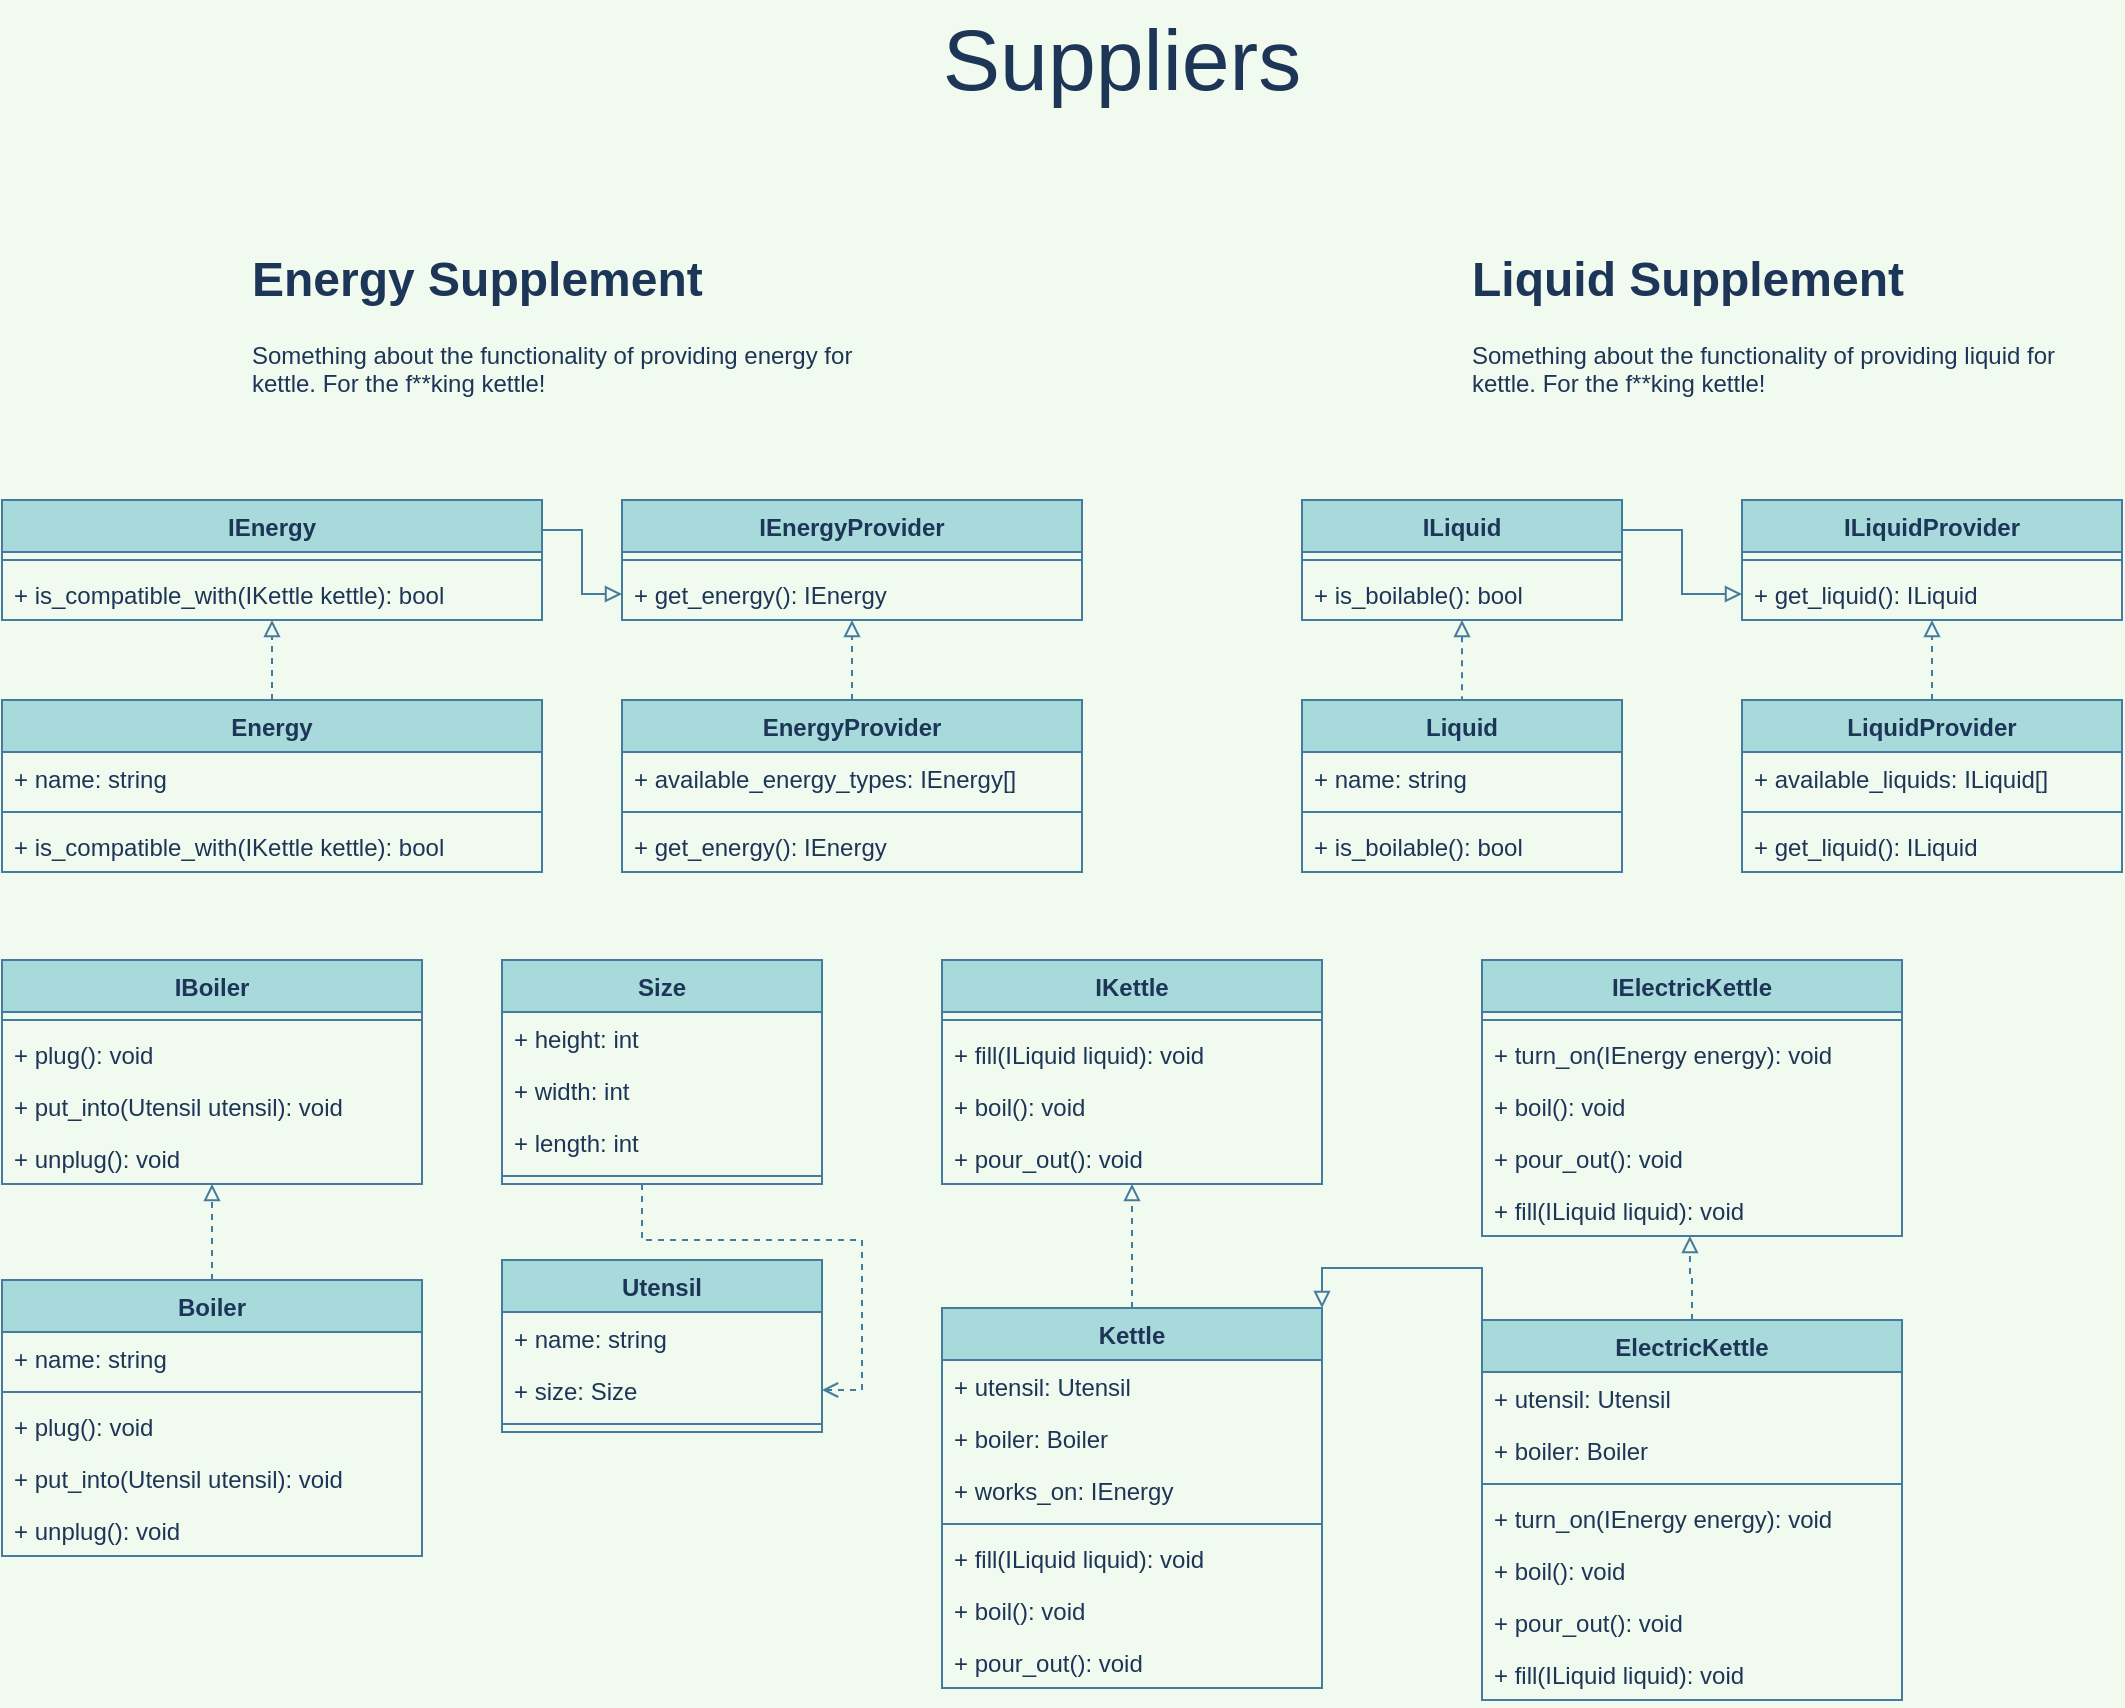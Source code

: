 <mxfile version="13.7.7" type="github">
  <diagram id="9NpFJGLWH6ZSChsD0-8V" name="Page-1">
    <mxGraphModel dx="2420" dy="880" grid="1" gridSize="10" guides="1" tooltips="1" connect="1" arrows="1" fold="1" page="1" pageScale="1" pageWidth="850" pageHeight="1100" background="#F1FAEE" math="0" shadow="0">
      <root>
        <mxCell id="0" />
        <mxCell id="1" parent="0" />
        <mxCell id="nO9a0tfCNYz1xlJ2xIru-47" value="" style="group;container=1;fontStyle=4;fontColor=#1D3557;" vertex="1" connectable="0" parent="1">
          <mxGeometry x="-780" y="650" width="400.0" height="344" as="geometry" />
        </mxCell>
        <mxCell id="nO9a0tfCNYz1xlJ2xIru-48" value="" style="group;fontColor=#1D3557;" vertex="1" connectable="0" parent="nO9a0tfCNYz1xlJ2xIru-47">
          <mxGeometry x="-30.0" width="430.0" height="298" as="geometry" />
        </mxCell>
        <mxCell id="nO9a0tfCNYz1xlJ2xIru-18" value="Size" style="swimlane;fontStyle=1;align=center;verticalAlign=top;childLayout=stackLayout;horizontal=1;startSize=26;horizontalStack=0;resizeParent=1;resizeParentMax=0;resizeLast=0;collapsible=1;marginBottom=0;fillColor=#A8DADC;strokeColor=#457B9D;fontColor=#1D3557;" vertex="1" parent="nO9a0tfCNYz1xlJ2xIru-48">
          <mxGeometry x="250" width="160" height="112" as="geometry" />
        </mxCell>
        <mxCell id="nO9a0tfCNYz1xlJ2xIru-22" value="+ height: int" style="text;strokeColor=none;fillColor=none;align=left;verticalAlign=top;spacingLeft=4;spacingRight=4;overflow=hidden;rotatable=0;points=[[0,0.5],[1,0.5]];portConstraint=eastwest;fontColor=#1D3557;" vertex="1" parent="nO9a0tfCNYz1xlJ2xIru-18">
          <mxGeometry y="26" width="160" height="26" as="geometry" />
        </mxCell>
        <mxCell id="nO9a0tfCNYz1xlJ2xIru-23" value="+ width: int" style="text;strokeColor=none;fillColor=none;align=left;verticalAlign=top;spacingLeft=4;spacingRight=4;overflow=hidden;rotatable=0;points=[[0,0.5],[1,0.5]];portConstraint=eastwest;fontColor=#1D3557;" vertex="1" parent="nO9a0tfCNYz1xlJ2xIru-18">
          <mxGeometry y="52" width="160" height="26" as="geometry" />
        </mxCell>
        <mxCell id="nO9a0tfCNYz1xlJ2xIru-19" value="+ length: int" style="text;strokeColor=none;fillColor=none;align=left;verticalAlign=top;spacingLeft=4;spacingRight=4;overflow=hidden;rotatable=0;points=[[0,0.5],[1,0.5]];portConstraint=eastwest;fontColor=#1D3557;" vertex="1" parent="nO9a0tfCNYz1xlJ2xIru-18">
          <mxGeometry y="78" width="160" height="26" as="geometry" />
        </mxCell>
        <mxCell id="nO9a0tfCNYz1xlJ2xIru-20" value="" style="line;strokeWidth=1;fillColor=none;align=left;verticalAlign=middle;spacingTop=-1;spacingLeft=3;spacingRight=3;rotatable=0;labelPosition=right;points=[];portConstraint=eastwest;labelBackgroundColor=#F1FAEE;strokeColor=#457B9D;fontColor=#1D3557;" vertex="1" parent="nO9a0tfCNYz1xlJ2xIru-18">
          <mxGeometry y="104" width="160" height="8" as="geometry" />
        </mxCell>
        <mxCell id="nO9a0tfCNYz1xlJ2xIru-14" value="Utensil" style="swimlane;fontStyle=1;align=center;verticalAlign=top;childLayout=stackLayout;horizontal=1;startSize=26;horizontalStack=0;resizeParent=1;resizeParentMax=0;resizeLast=0;collapsible=1;marginBottom=0;fillColor=#A8DADC;strokeColor=#457B9D;fontColor=#1D3557;" vertex="1" parent="nO9a0tfCNYz1xlJ2xIru-48">
          <mxGeometry x="250" y="150" width="160" height="86" as="geometry" />
        </mxCell>
        <mxCell id="nO9a0tfCNYz1xlJ2xIru-15" value="+ name: string" style="text;strokeColor=none;fillColor=none;align=left;verticalAlign=top;spacingLeft=4;spacingRight=4;overflow=hidden;rotatable=0;points=[[0,0.5],[1,0.5]];portConstraint=eastwest;fontColor=#1D3557;" vertex="1" parent="nO9a0tfCNYz1xlJ2xIru-14">
          <mxGeometry y="26" width="160" height="26" as="geometry" />
        </mxCell>
        <mxCell id="nO9a0tfCNYz1xlJ2xIru-26" value="+ size: Size" style="text;strokeColor=none;fillColor=none;align=left;verticalAlign=top;spacingLeft=4;spacingRight=4;overflow=hidden;rotatable=0;points=[[0,0.5],[1,0.5]];portConstraint=eastwest;fontColor=#1D3557;" vertex="1" parent="nO9a0tfCNYz1xlJ2xIru-14">
          <mxGeometry y="52" width="160" height="26" as="geometry" />
        </mxCell>
        <mxCell id="nO9a0tfCNYz1xlJ2xIru-16" value="" style="line;strokeWidth=1;fillColor=none;align=left;verticalAlign=middle;spacingTop=-1;spacingLeft=3;spacingRight=3;rotatable=0;labelPosition=right;points=[];portConstraint=eastwest;labelBackgroundColor=#F1FAEE;strokeColor=#457B9D;fontColor=#1D3557;" vertex="1" parent="nO9a0tfCNYz1xlJ2xIru-14">
          <mxGeometry y="78" width="160" height="8" as="geometry" />
        </mxCell>
        <mxCell id="nO9a0tfCNYz1xlJ2xIru-1" value="IBoiler" style="swimlane;fontStyle=1;align=center;verticalAlign=top;childLayout=stackLayout;horizontal=1;startSize=26;horizontalStack=0;resizeParent=1;resizeParentMax=0;resizeLast=0;collapsible=1;marginBottom=0;fillColor=#A8DADC;strokeColor=#457B9D;fontColor=#1D3557;" vertex="1" parent="nO9a0tfCNYz1xlJ2xIru-48">
          <mxGeometry width="210.0" height="112" as="geometry" />
        </mxCell>
        <mxCell id="nO9a0tfCNYz1xlJ2xIru-3" value="" style="line;strokeWidth=1;fillColor=none;align=left;verticalAlign=middle;spacingTop=-1;spacingLeft=3;spacingRight=3;rotatable=0;labelPosition=right;points=[];portConstraint=eastwest;labelBackgroundColor=#F1FAEE;strokeColor=#457B9D;fontColor=#1D3557;" vertex="1" parent="nO9a0tfCNYz1xlJ2xIru-1">
          <mxGeometry y="26" width="210.0" height="8" as="geometry" />
        </mxCell>
        <mxCell id="nO9a0tfCNYz1xlJ2xIru-44" value="+ plug(): void" style="text;strokeColor=none;fillColor=none;align=left;verticalAlign=top;spacingLeft=4;spacingRight=4;overflow=hidden;rotatable=0;points=[[0,0.5],[1,0.5]];portConstraint=eastwest;fontColor=#1D3557;" vertex="1" parent="nO9a0tfCNYz1xlJ2xIru-1">
          <mxGeometry y="34" width="210.0" height="26" as="geometry" />
        </mxCell>
        <mxCell id="nO9a0tfCNYz1xlJ2xIru-27" value="+ put_into(Utensil utensil): void" style="text;strokeColor=none;fillColor=none;align=left;verticalAlign=top;spacingLeft=4;spacingRight=4;overflow=hidden;rotatable=0;points=[[0,0.5],[1,0.5]];portConstraint=eastwest;fontColor=#1D3557;" vertex="1" parent="nO9a0tfCNYz1xlJ2xIru-1">
          <mxGeometry y="60" width="210.0" height="26" as="geometry" />
        </mxCell>
        <mxCell id="nO9a0tfCNYz1xlJ2xIru-4" value="+ unplug(): void" style="text;strokeColor=none;fillColor=none;align=left;verticalAlign=top;spacingLeft=4;spacingRight=4;overflow=hidden;rotatable=0;points=[[0,0.5],[1,0.5]];portConstraint=eastwest;fontColor=#1D3557;" vertex="1" parent="nO9a0tfCNYz1xlJ2xIru-1">
          <mxGeometry y="86" width="210.0" height="26" as="geometry" />
        </mxCell>
        <mxCell id="nO9a0tfCNYz1xlJ2xIru-6" value="Boiler" style="swimlane;fontStyle=1;align=center;verticalAlign=top;childLayout=stackLayout;horizontal=1;startSize=26;horizontalStack=0;resizeParent=1;resizeParentMax=0;resizeLast=0;collapsible=1;marginBottom=0;fillColor=#A8DADC;strokeColor=#457B9D;fontColor=#1D3557;" vertex="1" parent="nO9a0tfCNYz1xlJ2xIru-48">
          <mxGeometry y="160" width="210.0" height="138" as="geometry" />
        </mxCell>
        <mxCell id="nO9a0tfCNYz1xlJ2xIru-11" value="+ name: string" style="text;strokeColor=none;fillColor=none;align=left;verticalAlign=top;spacingLeft=4;spacingRight=4;overflow=hidden;rotatable=0;points=[[0,0.5],[1,0.5]];portConstraint=eastwest;fontColor=#1D3557;" vertex="1" parent="nO9a0tfCNYz1xlJ2xIru-6">
          <mxGeometry y="26" width="210.0" height="26" as="geometry" />
        </mxCell>
        <mxCell id="nO9a0tfCNYz1xlJ2xIru-8" value="" style="line;strokeWidth=1;fillColor=none;align=left;verticalAlign=middle;spacingTop=-1;spacingLeft=3;spacingRight=3;rotatable=0;labelPosition=right;points=[];portConstraint=eastwest;labelBackgroundColor=#F1FAEE;strokeColor=#457B9D;fontColor=#1D3557;" vertex="1" parent="nO9a0tfCNYz1xlJ2xIru-6">
          <mxGeometry y="52" width="210.0" height="8" as="geometry" />
        </mxCell>
        <mxCell id="nO9a0tfCNYz1xlJ2xIru-31" value="+ plug(): void" style="text;strokeColor=none;fillColor=none;align=left;verticalAlign=top;spacingLeft=4;spacingRight=4;overflow=hidden;rotatable=0;points=[[0,0.5],[1,0.5]];portConstraint=eastwest;fontColor=#1D3557;" vertex="1" parent="nO9a0tfCNYz1xlJ2xIru-6">
          <mxGeometry y="60" width="210.0" height="26" as="geometry" />
        </mxCell>
        <mxCell id="nO9a0tfCNYz1xlJ2xIru-45" value="+ put_into(Utensil utensil): void" style="text;strokeColor=none;fillColor=none;align=left;verticalAlign=top;spacingLeft=4;spacingRight=4;overflow=hidden;rotatable=0;points=[[0,0.5],[1,0.5]];portConstraint=eastwest;fontColor=#1D3557;" vertex="1" parent="nO9a0tfCNYz1xlJ2xIru-6">
          <mxGeometry y="86" width="210.0" height="26" as="geometry" />
        </mxCell>
        <mxCell id="nO9a0tfCNYz1xlJ2xIru-30" value="+ unplug(): void" style="text;strokeColor=none;fillColor=none;align=left;verticalAlign=top;spacingLeft=4;spacingRight=4;overflow=hidden;rotatable=0;points=[[0,0.5],[1,0.5]];portConstraint=eastwest;fontColor=#1D3557;" vertex="1" parent="nO9a0tfCNYz1xlJ2xIru-6">
          <mxGeometry y="112" width="210.0" height="26" as="geometry" />
        </mxCell>
        <mxCell id="nO9a0tfCNYz1xlJ2xIru-10" style="edgeStyle=orthogonalEdgeStyle;rounded=0;orthogonalLoop=1;jettySize=auto;html=1;entryX=0.5;entryY=1;entryDx=0;entryDy=0;entryPerimeter=0;dashed=1;endArrow=block;endFill=0;labelBackgroundColor=#F1FAEE;strokeColor=#457B9D;fontColor=#1D3557;" edge="1" parent="nO9a0tfCNYz1xlJ2xIru-48" source="nO9a0tfCNYz1xlJ2xIru-6" target="nO9a0tfCNYz1xlJ2xIru-4">
          <mxGeometry relative="1" as="geometry" />
        </mxCell>
        <mxCell id="nO9a0tfCNYz1xlJ2xIru-25" style="edgeStyle=orthogonalEdgeStyle;rounded=0;orthogonalLoop=1;jettySize=auto;html=1;entryX=1;entryY=0.5;entryDx=0;entryDy=0;dashed=1;endArrow=open;endFill=0;labelBackgroundColor=#F1FAEE;strokeColor=#457B9D;fontColor=#1D3557;" edge="1" parent="nO9a0tfCNYz1xlJ2xIru-48" source="nO9a0tfCNYz1xlJ2xIru-18" target="nO9a0tfCNYz1xlJ2xIru-26">
          <mxGeometry relative="1" as="geometry">
            <Array as="points">
              <mxPoint x="320.0" y="140" />
              <mxPoint x="430.0" y="140" />
              <mxPoint x="430.0" y="215" />
            </Array>
          </mxGeometry>
        </mxCell>
        <mxCell id="nO9a0tfCNYz1xlJ2xIru-74" value="" style="group;fontColor=#1D3557;" vertex="1" connectable="0" parent="1">
          <mxGeometry x="-340" y="650" width="480" height="370" as="geometry" />
        </mxCell>
        <mxCell id="nO9a0tfCNYz1xlJ2xIru-33" value="IKettle" style="swimlane;fontStyle=1;align=center;verticalAlign=top;childLayout=stackLayout;horizontal=1;startSize=26;horizontalStack=0;resizeParent=1;resizeParentMax=0;resizeLast=0;collapsible=1;marginBottom=0;fillColor=#A8DADC;strokeColor=#457B9D;fontColor=#1D3557;" vertex="1" parent="nO9a0tfCNYz1xlJ2xIru-74">
          <mxGeometry width="190" height="112" as="geometry" />
        </mxCell>
        <mxCell id="nO9a0tfCNYz1xlJ2xIru-35" value="" style="line;strokeWidth=1;fillColor=none;align=left;verticalAlign=middle;spacingTop=-1;spacingLeft=3;spacingRight=3;rotatable=0;labelPosition=right;points=[];portConstraint=eastwest;labelBackgroundColor=#F1FAEE;strokeColor=#457B9D;fontColor=#1D3557;" vertex="1" parent="nO9a0tfCNYz1xlJ2xIru-33">
          <mxGeometry y="26" width="190" height="8" as="geometry" />
        </mxCell>
        <mxCell id="nO9a0tfCNYz1xlJ2xIru-37" value="+ fill(ILiquid liquid): void" style="text;strokeColor=none;fillColor=none;align=left;verticalAlign=top;spacingLeft=4;spacingRight=4;overflow=hidden;rotatable=0;points=[[0,0.5],[1,0.5]];portConstraint=eastwest;fontColor=#1D3557;" vertex="1" parent="nO9a0tfCNYz1xlJ2xIru-33">
          <mxGeometry y="34" width="190" height="26" as="geometry" />
        </mxCell>
        <mxCell id="nO9a0tfCNYz1xlJ2xIru-36" value="+ boil(): void" style="text;strokeColor=none;fillColor=none;align=left;verticalAlign=top;spacingLeft=4;spacingRight=4;overflow=hidden;rotatable=0;points=[[0,0.5],[1,0.5]];portConstraint=eastwest;fontColor=#1D3557;" vertex="1" parent="nO9a0tfCNYz1xlJ2xIru-33">
          <mxGeometry y="60" width="190" height="26" as="geometry" />
        </mxCell>
        <mxCell id="nO9a0tfCNYz1xlJ2xIru-59" value="+ pour_out(): void" style="text;strokeColor=none;fillColor=none;align=left;verticalAlign=top;spacingLeft=4;spacingRight=4;overflow=hidden;rotatable=0;points=[[0,0.5],[1,0.5]];portConstraint=eastwest;fontColor=#1D3557;" vertex="1" parent="nO9a0tfCNYz1xlJ2xIru-33">
          <mxGeometry y="86" width="190" height="26" as="geometry" />
        </mxCell>
        <mxCell id="nO9a0tfCNYz1xlJ2xIru-38" value="IElectricKettle" style="swimlane;fontStyle=1;align=center;verticalAlign=top;childLayout=stackLayout;horizontal=1;startSize=26;horizontalStack=0;resizeParent=1;resizeParentMax=0;resizeLast=0;collapsible=1;marginBottom=0;fillColor=#A8DADC;strokeColor=#457B9D;fontColor=#1D3557;" vertex="1" parent="nO9a0tfCNYz1xlJ2xIru-74">
          <mxGeometry x="270" width="210" height="138" as="geometry" />
        </mxCell>
        <mxCell id="nO9a0tfCNYz1xlJ2xIru-39" value="" style="line;strokeWidth=1;fillColor=none;align=left;verticalAlign=middle;spacingTop=-1;spacingLeft=3;spacingRight=3;rotatable=0;labelPosition=right;points=[];portConstraint=eastwest;labelBackgroundColor=#F1FAEE;strokeColor=#457B9D;fontColor=#1D3557;" vertex="1" parent="nO9a0tfCNYz1xlJ2xIru-38">
          <mxGeometry y="26" width="210" height="8" as="geometry" />
        </mxCell>
        <mxCell id="nO9a0tfCNYz1xlJ2xIru-40" value="+ turn_on(IEnergy energy): void" style="text;strokeColor=none;fillColor=none;align=left;verticalAlign=top;spacingLeft=4;spacingRight=4;overflow=hidden;rotatable=0;points=[[0,0.5],[1,0.5]];portConstraint=eastwest;fontColor=#1D3557;" vertex="1" parent="nO9a0tfCNYz1xlJ2xIru-38">
          <mxGeometry y="34" width="210" height="26" as="geometry" />
        </mxCell>
        <mxCell id="nO9a0tfCNYz1xlJ2xIru-41" value="+ boil(): void" style="text;strokeColor=none;fillColor=none;align=left;verticalAlign=top;spacingLeft=4;spacingRight=4;overflow=hidden;rotatable=0;points=[[0,0.5],[1,0.5]];portConstraint=eastwest;fontColor=#1D3557;" vertex="1" parent="nO9a0tfCNYz1xlJ2xIru-38">
          <mxGeometry y="60" width="210" height="26" as="geometry" />
        </mxCell>
        <mxCell id="nO9a0tfCNYz1xlJ2xIru-42" value="+ pour_out(): void" style="text;strokeColor=none;fillColor=none;align=left;verticalAlign=top;spacingLeft=4;spacingRight=4;overflow=hidden;rotatable=0;points=[[0,0.5],[1,0.5]];portConstraint=eastwest;fontColor=#1D3557;" vertex="1" parent="nO9a0tfCNYz1xlJ2xIru-38">
          <mxGeometry y="86" width="210" height="26" as="geometry" />
        </mxCell>
        <mxCell id="nO9a0tfCNYz1xlJ2xIru-43" value="+ fill(ILiquid liquid): void" style="text;strokeColor=none;fillColor=none;align=left;verticalAlign=top;spacingLeft=4;spacingRight=4;overflow=hidden;rotatable=0;points=[[0,0.5],[1,0.5]];portConstraint=eastwest;fontColor=#1D3557;" vertex="1" parent="nO9a0tfCNYz1xlJ2xIru-38">
          <mxGeometry y="112" width="210" height="26" as="geometry" />
        </mxCell>
        <mxCell id="nO9a0tfCNYz1xlJ2xIru-50" value="Kettle" style="swimlane;fontStyle=1;align=center;verticalAlign=top;childLayout=stackLayout;horizontal=1;startSize=26;horizontalStack=0;resizeParent=1;resizeParentMax=0;resizeLast=0;collapsible=1;marginBottom=0;fillColor=#A8DADC;strokeColor=#457B9D;fontColor=#1D3557;" vertex="1" parent="nO9a0tfCNYz1xlJ2xIru-74">
          <mxGeometry y="174" width="190" height="190" as="geometry" />
        </mxCell>
        <mxCell id="nO9a0tfCNYz1xlJ2xIru-62" value="+ utensil: Utensil" style="text;strokeColor=none;fillColor=none;align=left;verticalAlign=top;spacingLeft=4;spacingRight=4;overflow=hidden;rotatable=0;points=[[0,0.5],[1,0.5]];portConstraint=eastwest;fontColor=#1D3557;" vertex="1" parent="nO9a0tfCNYz1xlJ2xIru-50">
          <mxGeometry y="26" width="190" height="26" as="geometry" />
        </mxCell>
        <mxCell id="nO9a0tfCNYz1xlJ2xIru-61" value="+ boiler: Boiler" style="text;strokeColor=none;fillColor=none;align=left;verticalAlign=top;spacingLeft=4;spacingRight=4;overflow=hidden;rotatable=0;points=[[0,0.5],[1,0.5]];portConstraint=eastwest;fontColor=#1D3557;" vertex="1" parent="nO9a0tfCNYz1xlJ2xIru-50">
          <mxGeometry y="52" width="190" height="26" as="geometry" />
        </mxCell>
        <mxCell id="nO9a0tfCNYz1xlJ2xIru-51" value="+ works_on: IEnergy" style="text;strokeColor=none;fillColor=none;align=left;verticalAlign=top;spacingLeft=4;spacingRight=4;overflow=hidden;rotatable=0;points=[[0,0.5],[1,0.5]];portConstraint=eastwest;fontColor=#1D3557;" vertex="1" parent="nO9a0tfCNYz1xlJ2xIru-50">
          <mxGeometry y="78" width="190" height="26" as="geometry" />
        </mxCell>
        <mxCell id="nO9a0tfCNYz1xlJ2xIru-52" value="" style="line;strokeWidth=1;fillColor=none;align=left;verticalAlign=middle;spacingTop=-1;spacingLeft=3;spacingRight=3;rotatable=0;labelPosition=right;points=[];portConstraint=eastwest;labelBackgroundColor=#F1FAEE;strokeColor=#457B9D;fontColor=#1D3557;" vertex="1" parent="nO9a0tfCNYz1xlJ2xIru-50">
          <mxGeometry y="104" width="190" height="8" as="geometry" />
        </mxCell>
        <mxCell id="nO9a0tfCNYz1xlJ2xIru-54" value="+ fill(ILiquid liquid): void" style="text;strokeColor=none;fillColor=none;align=left;verticalAlign=top;spacingLeft=4;spacingRight=4;overflow=hidden;rotatable=0;points=[[0,0.5],[1,0.5]];portConstraint=eastwest;fontColor=#1D3557;" vertex="1" parent="nO9a0tfCNYz1xlJ2xIru-50">
          <mxGeometry y="112" width="190" height="26" as="geometry" />
        </mxCell>
        <mxCell id="nO9a0tfCNYz1xlJ2xIru-60" value="+ boil(): void" style="text;strokeColor=none;fillColor=none;align=left;verticalAlign=top;spacingLeft=4;spacingRight=4;overflow=hidden;rotatable=0;points=[[0,0.5],[1,0.5]];portConstraint=eastwest;fontColor=#1D3557;" vertex="1" parent="nO9a0tfCNYz1xlJ2xIru-50">
          <mxGeometry y="138" width="190" height="26" as="geometry" />
        </mxCell>
        <mxCell id="nO9a0tfCNYz1xlJ2xIru-55" value="+ pour_out(): void" style="text;strokeColor=none;fillColor=none;align=left;verticalAlign=top;spacingLeft=4;spacingRight=4;overflow=hidden;rotatable=0;points=[[0,0.5],[1,0.5]];portConstraint=eastwest;fontColor=#1D3557;" vertex="1" parent="nO9a0tfCNYz1xlJ2xIru-50">
          <mxGeometry y="164" width="190" height="26" as="geometry" />
        </mxCell>
        <mxCell id="nO9a0tfCNYz1xlJ2xIru-58" style="edgeStyle=orthogonalEdgeStyle;rounded=0;orthogonalLoop=1;jettySize=auto;html=1;entryX=0.5;entryY=1;entryDx=0;entryDy=0;endArrow=block;endFill=0;dashed=1;labelBackgroundColor=#F1FAEE;strokeColor=#457B9D;fontColor=#1D3557;" edge="1" parent="nO9a0tfCNYz1xlJ2xIru-74" source="nO9a0tfCNYz1xlJ2xIru-50" target="nO9a0tfCNYz1xlJ2xIru-33">
          <mxGeometry relative="1" as="geometry" />
        </mxCell>
        <mxCell id="nO9a0tfCNYz1xlJ2xIru-72" style="edgeStyle=orthogonalEdgeStyle;rounded=0;orthogonalLoop=1;jettySize=auto;html=1;exitX=0.5;exitY=0;exitDx=0;exitDy=0;entryX=0.495;entryY=1;entryDx=0;entryDy=0;entryPerimeter=0;dashed=1;endArrow=block;endFill=0;labelBackgroundColor=#F1FAEE;strokeColor=#457B9D;fontColor=#1D3557;" edge="1" parent="nO9a0tfCNYz1xlJ2xIru-74" source="nO9a0tfCNYz1xlJ2xIru-63" target="nO9a0tfCNYz1xlJ2xIru-43">
          <mxGeometry relative="1" as="geometry" />
        </mxCell>
        <mxCell id="nO9a0tfCNYz1xlJ2xIru-73" style="edgeStyle=orthogonalEdgeStyle;rounded=0;orthogonalLoop=1;jettySize=auto;html=1;exitX=0;exitY=0;exitDx=0;exitDy=0;entryX=1;entryY=0;entryDx=0;entryDy=0;endArrow=block;endFill=0;labelBackgroundColor=#F1FAEE;strokeColor=#457B9D;fontColor=#1D3557;" edge="1" parent="nO9a0tfCNYz1xlJ2xIru-74" source="nO9a0tfCNYz1xlJ2xIru-63" target="nO9a0tfCNYz1xlJ2xIru-50">
          <mxGeometry relative="1" as="geometry" />
        </mxCell>
        <mxCell id="nO9a0tfCNYz1xlJ2xIru-63" value="ElectricKettle" style="swimlane;fontStyle=1;align=center;verticalAlign=top;childLayout=stackLayout;horizontal=1;startSize=26;horizontalStack=0;resizeParent=1;resizeParentMax=0;resizeLast=0;collapsible=1;marginBottom=0;fillColor=#A8DADC;strokeColor=#457B9D;fontColor=#1D3557;" vertex="1" parent="nO9a0tfCNYz1xlJ2xIru-74">
          <mxGeometry x="270" y="180" width="210" height="190" as="geometry" />
        </mxCell>
        <mxCell id="nO9a0tfCNYz1xlJ2xIru-69" value="+ utensil: Utensil" style="text;strokeColor=none;fillColor=none;align=left;verticalAlign=top;spacingLeft=4;spacingRight=4;overflow=hidden;rotatable=0;points=[[0,0.5],[1,0.5]];portConstraint=eastwest;fontColor=#1D3557;" vertex="1" parent="nO9a0tfCNYz1xlJ2xIru-63">
          <mxGeometry y="26" width="210" height="26" as="geometry" />
        </mxCell>
        <mxCell id="nO9a0tfCNYz1xlJ2xIru-70" value="+ boiler: Boiler" style="text;strokeColor=none;fillColor=none;align=left;verticalAlign=top;spacingLeft=4;spacingRight=4;overflow=hidden;rotatable=0;points=[[0,0.5],[1,0.5]];portConstraint=eastwest;fontColor=#1D3557;" vertex="1" parent="nO9a0tfCNYz1xlJ2xIru-63">
          <mxGeometry y="52" width="210" height="26" as="geometry" />
        </mxCell>
        <mxCell id="nO9a0tfCNYz1xlJ2xIru-64" value="" style="line;strokeWidth=1;fillColor=none;align=left;verticalAlign=middle;spacingTop=-1;spacingLeft=3;spacingRight=3;rotatable=0;labelPosition=right;points=[];portConstraint=eastwest;labelBackgroundColor=#F1FAEE;strokeColor=#457B9D;fontColor=#1D3557;" vertex="1" parent="nO9a0tfCNYz1xlJ2xIru-63">
          <mxGeometry y="78" width="210" height="8" as="geometry" />
        </mxCell>
        <mxCell id="nO9a0tfCNYz1xlJ2xIru-65" value="+ turn_on(IEnergy energy): void" style="text;strokeColor=none;fillColor=none;align=left;verticalAlign=top;spacingLeft=4;spacingRight=4;overflow=hidden;rotatable=0;points=[[0,0.5],[1,0.5]];portConstraint=eastwest;fontColor=#1D3557;" vertex="1" parent="nO9a0tfCNYz1xlJ2xIru-63">
          <mxGeometry y="86" width="210" height="26" as="geometry" />
        </mxCell>
        <mxCell id="nO9a0tfCNYz1xlJ2xIru-66" value="+ boil(): void" style="text;strokeColor=none;fillColor=none;align=left;verticalAlign=top;spacingLeft=4;spacingRight=4;overflow=hidden;rotatable=0;points=[[0,0.5],[1,0.5]];portConstraint=eastwest;fontColor=#1D3557;" vertex="1" parent="nO9a0tfCNYz1xlJ2xIru-63">
          <mxGeometry y="112" width="210" height="26" as="geometry" />
        </mxCell>
        <mxCell id="nO9a0tfCNYz1xlJ2xIru-67" value="+ pour_out(): void" style="text;strokeColor=none;fillColor=none;align=left;verticalAlign=top;spacingLeft=4;spacingRight=4;overflow=hidden;rotatable=0;points=[[0,0.5],[1,0.5]];portConstraint=eastwest;fontColor=#1D3557;" vertex="1" parent="nO9a0tfCNYz1xlJ2xIru-63">
          <mxGeometry y="138" width="210" height="26" as="geometry" />
        </mxCell>
        <mxCell id="nO9a0tfCNYz1xlJ2xIru-68" value="+ fill(ILiquid liquid): void" style="text;strokeColor=none;fillColor=none;align=left;verticalAlign=top;spacingLeft=4;spacingRight=4;overflow=hidden;rotatable=0;points=[[0,0.5],[1,0.5]];portConstraint=eastwest;fontColor=#1D3557;" vertex="1" parent="nO9a0tfCNYz1xlJ2xIru-63">
          <mxGeometry y="164" width="210" height="26" as="geometry" />
        </mxCell>
        <mxCell id="nO9a0tfCNYz1xlJ2xIru-75" value="" style="group;fontColor=#1D3557;" vertex="1" connectable="0" parent="1">
          <mxGeometry x="-810" y="170" width="1060" height="436" as="geometry" />
        </mxCell>
        <mxCell id="hHnyY89mBTedC-fLoXgH-89" value="" style="group;fontColor=#1D3557;" parent="nO9a0tfCNYz1xlJ2xIru-75" vertex="1" connectable="0">
          <mxGeometry y="120" width="540" height="316" as="geometry" />
        </mxCell>
        <mxCell id="hHnyY89mBTedC-fLoXgH-87" value="&lt;h1&gt;Energy Supplement&lt;br&gt;&lt;/h1&gt;&lt;p&gt;Something about the functionality of providing energy for kettle. For the f**king kettle!&lt;br&gt;&lt;/p&gt;" style="text;html=1;strokeColor=none;fillColor=none;spacing=5;spacingTop=-20;whiteSpace=wrap;overflow=hidden;rounded=0;fontColor=#1D3557;" parent="hHnyY89mBTedC-fLoXgH-89" vertex="1">
          <mxGeometry x="120" width="310" height="90" as="geometry" />
        </mxCell>
        <mxCell id="hHnyY89mBTedC-fLoXgH-109" style="edgeStyle=orthogonalEdgeStyle;rounded=0;orthogonalLoop=1;jettySize=auto;html=1;dashed=1;startArrow=none;startFill=0;endArrow=block;endFill=0;labelBackgroundColor=#F1FAEE;strokeColor=#457B9D;fontColor=#1D3557;" parent="hHnyY89mBTedC-fLoXgH-89" source="hHnyY89mBTedC-fLoXgH-77" target="hHnyY89mBTedC-fLoXgH-69" edge="1">
          <mxGeometry relative="1" as="geometry" />
        </mxCell>
        <mxCell id="hHnyY89mBTedC-fLoXgH-69" value="IEnergy" style="swimlane;fontStyle=1;align=center;verticalAlign=top;childLayout=stackLayout;horizontal=1;startSize=26;horizontalStack=0;resizeParent=1;resizeParentMax=0;resizeLast=0;collapsible=1;marginBottom=0;fillColor=#A8DADC;strokeColor=#457B9D;fontColor=#1D3557;" parent="hHnyY89mBTedC-fLoXgH-89" vertex="1">
          <mxGeometry y="130" width="270" height="60" as="geometry" />
        </mxCell>
        <mxCell id="hHnyY89mBTedC-fLoXgH-70" value="" style="line;strokeWidth=1;fillColor=none;align=left;verticalAlign=middle;spacingTop=-1;spacingLeft=3;spacingRight=3;rotatable=0;labelPosition=right;points=[];portConstraint=eastwest;labelBackgroundColor=#F1FAEE;strokeColor=#457B9D;fontColor=#1D3557;" parent="hHnyY89mBTedC-fLoXgH-69" vertex="1">
          <mxGeometry y="26" width="270" height="8" as="geometry" />
        </mxCell>
        <mxCell id="hHnyY89mBTedC-fLoXgH-71" value="+ is_compatible_with(IKettle kettle): bool" style="text;strokeColor=none;fillColor=none;align=left;verticalAlign=top;spacingLeft=4;spacingRight=4;overflow=hidden;rotatable=0;points=[[0,0.5],[1,0.5]];portConstraint=eastwest;fontColor=#1D3557;" parent="hHnyY89mBTedC-fLoXgH-69" vertex="1">
          <mxGeometry y="34" width="270" height="26" as="geometry" />
        </mxCell>
        <mxCell id="hHnyY89mBTedC-fLoXgH-108" style="edgeStyle=orthogonalEdgeStyle;rounded=0;orthogonalLoop=1;jettySize=auto;html=1;dashed=1;startArrow=none;startFill=0;endArrow=block;endFill=0;labelBackgroundColor=#F1FAEE;strokeColor=#457B9D;fontColor=#1D3557;" parent="hHnyY89mBTedC-fLoXgH-89" source="hHnyY89mBTedC-fLoXgH-82" target="hHnyY89mBTedC-fLoXgH-73" edge="1">
          <mxGeometry relative="1" as="geometry" />
        </mxCell>
        <mxCell id="hHnyY89mBTedC-fLoXgH-73" value="IEnergyProvider" style="swimlane;fontStyle=1;align=center;verticalAlign=top;childLayout=stackLayout;horizontal=1;startSize=26;horizontalStack=0;resizeParent=1;resizeParentMax=0;resizeLast=0;collapsible=1;marginBottom=0;fillColor=#A8DADC;strokeColor=#457B9D;fontColor=#1D3557;" parent="hHnyY89mBTedC-fLoXgH-89" vertex="1">
          <mxGeometry x="310" y="130" width="230" height="60" as="geometry" />
        </mxCell>
        <mxCell id="hHnyY89mBTedC-fLoXgH-74" value="" style="line;strokeWidth=1;fillColor=none;align=left;verticalAlign=middle;spacingTop=-1;spacingLeft=3;spacingRight=3;rotatable=0;labelPosition=right;points=[];portConstraint=eastwest;labelBackgroundColor=#F1FAEE;strokeColor=#457B9D;fontColor=#1D3557;" parent="hHnyY89mBTedC-fLoXgH-73" vertex="1">
          <mxGeometry y="26" width="230" height="8" as="geometry" />
        </mxCell>
        <mxCell id="hHnyY89mBTedC-fLoXgH-75" value="+ get_energy(): IEnergy" style="text;strokeColor=none;fillColor=none;align=left;verticalAlign=top;spacingLeft=4;spacingRight=4;overflow=hidden;rotatable=0;points=[[0,0.5],[1,0.5]];portConstraint=eastwest;fontColor=#1D3557;" parent="hHnyY89mBTedC-fLoXgH-73" vertex="1">
          <mxGeometry y="34" width="230" height="26" as="geometry" />
        </mxCell>
        <mxCell id="hHnyY89mBTedC-fLoXgH-72" style="edgeStyle=orthogonalEdgeStyle;rounded=0;orthogonalLoop=1;jettySize=auto;html=1;entryX=1;entryY=0.25;entryDx=0;entryDy=0;startArrow=block;startFill=0;endArrow=none;endFill=0;labelBackgroundColor=#F1FAEE;strokeColor=#457B9D;fontColor=#1D3557;" parent="hHnyY89mBTedC-fLoXgH-89" source="hHnyY89mBTedC-fLoXgH-75" target="hHnyY89mBTedC-fLoXgH-69" edge="1">
          <mxGeometry relative="1" as="geometry" />
        </mxCell>
        <mxCell id="hHnyY89mBTedC-fLoXgH-77" value="Energy" style="swimlane;fontStyle=1;align=center;verticalAlign=top;childLayout=stackLayout;horizontal=1;startSize=26;horizontalStack=0;resizeParent=1;resizeParentMax=0;resizeLast=0;collapsible=1;marginBottom=0;fillColor=#A8DADC;strokeColor=#457B9D;fontColor=#1D3557;" parent="hHnyY89mBTedC-fLoXgH-89" vertex="1">
          <mxGeometry y="230" width="270" height="86" as="geometry" />
        </mxCell>
        <mxCell id="hHnyY89mBTedC-fLoXgH-78" value="+ name: string" style="text;strokeColor=none;fillColor=none;align=left;verticalAlign=top;spacingLeft=4;spacingRight=4;overflow=hidden;rotatable=0;points=[[0,0.5],[1,0.5]];portConstraint=eastwest;fontColor=#1D3557;" parent="hHnyY89mBTedC-fLoXgH-77" vertex="1">
          <mxGeometry y="26" width="270" height="26" as="geometry" />
        </mxCell>
        <mxCell id="hHnyY89mBTedC-fLoXgH-79" value="" style="line;strokeWidth=1;fillColor=none;align=left;verticalAlign=middle;spacingTop=-1;spacingLeft=3;spacingRight=3;rotatable=0;labelPosition=right;points=[];portConstraint=eastwest;labelBackgroundColor=#F1FAEE;strokeColor=#457B9D;fontColor=#1D3557;" parent="hHnyY89mBTedC-fLoXgH-77" vertex="1">
          <mxGeometry y="52" width="270" height="8" as="geometry" />
        </mxCell>
        <mxCell id="hHnyY89mBTedC-fLoXgH-88" value="+ is_compatible_with(IKettle kettle): bool" style="text;strokeColor=none;fillColor=none;align=left;verticalAlign=top;spacingLeft=4;spacingRight=4;overflow=hidden;rotatable=0;points=[[0,0.5],[1,0.5]];portConstraint=eastwest;fontColor=#1D3557;" parent="hHnyY89mBTedC-fLoXgH-77" vertex="1">
          <mxGeometry y="60" width="270" height="26" as="geometry" />
        </mxCell>
        <mxCell id="hHnyY89mBTedC-fLoXgH-82" value="EnergyProvider" style="swimlane;fontStyle=1;align=center;verticalAlign=top;childLayout=stackLayout;horizontal=1;startSize=26;horizontalStack=0;resizeParent=1;resizeParentMax=0;resizeLast=0;collapsible=1;marginBottom=0;fillColor=#A8DADC;strokeColor=#457B9D;fontColor=#1D3557;" parent="hHnyY89mBTedC-fLoXgH-89" vertex="1">
          <mxGeometry x="310" y="230" width="230" height="86" as="geometry" />
        </mxCell>
        <mxCell id="hHnyY89mBTedC-fLoXgH-83" value="+ available_energy_types: IEnergy[]" style="text;strokeColor=none;fillColor=none;align=left;verticalAlign=top;spacingLeft=4;spacingRight=4;overflow=hidden;rotatable=0;points=[[0,0.5],[1,0.5]];portConstraint=eastwest;fontColor=#1D3557;" parent="hHnyY89mBTedC-fLoXgH-82" vertex="1">
          <mxGeometry y="26" width="230" height="26" as="geometry" />
        </mxCell>
        <mxCell id="hHnyY89mBTedC-fLoXgH-84" value="" style="line;strokeWidth=1;fillColor=none;align=left;verticalAlign=middle;spacingTop=-1;spacingLeft=3;spacingRight=3;rotatable=0;labelPosition=right;points=[];portConstraint=eastwest;labelBackgroundColor=#F1FAEE;strokeColor=#457B9D;fontColor=#1D3557;" parent="hHnyY89mBTedC-fLoXgH-82" vertex="1">
          <mxGeometry y="52" width="230" height="8" as="geometry" />
        </mxCell>
        <mxCell id="hHnyY89mBTedC-fLoXgH-85" value="+ get_energy(): IEnergy" style="text;strokeColor=none;fillColor=none;align=left;verticalAlign=top;spacingLeft=4;spacingRight=4;overflow=hidden;rotatable=0;points=[[0,0.5],[1,0.5]];portConstraint=eastwest;fontColor=#1D3557;" parent="hHnyY89mBTedC-fLoXgH-82" vertex="1">
          <mxGeometry y="60" width="230" height="26" as="geometry" />
        </mxCell>
        <mxCell id="hHnyY89mBTedC-fLoXgH-90" value="" style="group;fontColor=#1D3557;" parent="nO9a0tfCNYz1xlJ2xIru-75" vertex="1" connectable="0">
          <mxGeometry x="650" y="120" width="410" height="316" as="geometry" />
        </mxCell>
        <mxCell id="hHnyY89mBTedC-fLoXgH-50" value="ILiquid" style="swimlane;fontStyle=1;align=center;verticalAlign=top;childLayout=stackLayout;horizontal=1;startSize=26;horizontalStack=0;resizeParent=1;resizeParentMax=0;resizeLast=0;collapsible=1;marginBottom=0;fillColor=#A8DADC;strokeColor=#457B9D;fontColor=#1D3557;" parent="hHnyY89mBTedC-fLoXgH-90" vertex="1">
          <mxGeometry y="130" width="160" height="60" as="geometry" />
        </mxCell>
        <mxCell id="hHnyY89mBTedC-fLoXgH-52" value="" style="line;strokeWidth=1;fillColor=none;align=left;verticalAlign=middle;spacingTop=-1;spacingLeft=3;spacingRight=3;rotatable=0;labelPosition=right;points=[];portConstraint=eastwest;labelBackgroundColor=#F1FAEE;strokeColor=#457B9D;fontColor=#1D3557;" parent="hHnyY89mBTedC-fLoXgH-50" vertex="1">
          <mxGeometry y="26" width="160" height="8" as="geometry" />
        </mxCell>
        <mxCell id="hHnyY89mBTedC-fLoXgH-53" value="+ is_boilable(): bool" style="text;strokeColor=none;fillColor=none;align=left;verticalAlign=top;spacingLeft=4;spacingRight=4;overflow=hidden;rotatable=0;points=[[0,0.5],[1,0.5]];portConstraint=eastwest;fontColor=#1D3557;" parent="hHnyY89mBTedC-fLoXgH-50" vertex="1">
          <mxGeometry y="34" width="160" height="26" as="geometry" />
        </mxCell>
        <mxCell id="hHnyY89mBTedC-fLoXgH-54" style="edgeStyle=orthogonalEdgeStyle;rounded=0;orthogonalLoop=1;jettySize=auto;html=1;entryX=1;entryY=0.25;entryDx=0;entryDy=0;startArrow=block;startFill=0;endArrow=none;endFill=0;labelBackgroundColor=#F1FAEE;strokeColor=#457B9D;fontColor=#1D3557;" parent="hHnyY89mBTedC-fLoXgH-90" source="hHnyY89mBTedC-fLoXgH-47" target="hHnyY89mBTedC-fLoXgH-50" edge="1">
          <mxGeometry relative="1" as="geometry" />
        </mxCell>
        <mxCell id="hHnyY89mBTedC-fLoXgH-105" style="edgeStyle=orthogonalEdgeStyle;rounded=0;orthogonalLoop=1;jettySize=auto;html=1;startArrow=none;startFill=0;endArrow=block;endFill=0;dashed=1;labelBackgroundColor=#F1FAEE;strokeColor=#457B9D;fontColor=#1D3557;" parent="hHnyY89mBTedC-fLoXgH-90" source="hHnyY89mBTedC-fLoXgH-61" target="hHnyY89mBTedC-fLoXgH-46" edge="1">
          <mxGeometry relative="1" as="geometry" />
        </mxCell>
        <mxCell id="hHnyY89mBTedC-fLoXgH-46" value="ILiquidProvider" style="swimlane;fontStyle=1;align=center;verticalAlign=top;childLayout=stackLayout;horizontal=1;startSize=26;horizontalStack=0;resizeParent=1;resizeParentMax=0;resizeLast=0;collapsible=1;marginBottom=0;fillColor=#A8DADC;strokeColor=#457B9D;fontColor=#1D3557;" parent="hHnyY89mBTedC-fLoXgH-90" vertex="1">
          <mxGeometry x="220" y="130" width="190" height="60" as="geometry" />
        </mxCell>
        <mxCell id="hHnyY89mBTedC-fLoXgH-48" value="" style="line;strokeWidth=1;fillColor=none;align=left;verticalAlign=middle;spacingTop=-1;spacingLeft=3;spacingRight=3;rotatable=0;labelPosition=right;points=[];portConstraint=eastwest;labelBackgroundColor=#F1FAEE;strokeColor=#457B9D;fontColor=#1D3557;" parent="hHnyY89mBTedC-fLoXgH-46" vertex="1">
          <mxGeometry y="26" width="190" height="8" as="geometry" />
        </mxCell>
        <mxCell id="hHnyY89mBTedC-fLoXgH-47" value="+ get_liquid(): ILiquid" style="text;strokeColor=none;fillColor=none;align=left;verticalAlign=top;spacingLeft=4;spacingRight=4;overflow=hidden;rotatable=0;points=[[0,0.5],[1,0.5]];portConstraint=eastwest;fontColor=#1D3557;" parent="hHnyY89mBTedC-fLoXgH-46" vertex="1">
          <mxGeometry y="34" width="190" height="26" as="geometry" />
        </mxCell>
        <mxCell id="hHnyY89mBTedC-fLoXgH-60" style="edgeStyle=orthogonalEdgeStyle;rounded=0;orthogonalLoop=1;jettySize=auto;html=1;startArrow=block;startFill=0;endArrow=none;endFill=0;dashed=1;labelBackgroundColor=#F1FAEE;strokeColor=#457B9D;fontColor=#1D3557;" parent="hHnyY89mBTedC-fLoXgH-90" source="hHnyY89mBTedC-fLoXgH-50" target="hHnyY89mBTedC-fLoXgH-55" edge="1">
          <mxGeometry relative="1" as="geometry" />
        </mxCell>
        <mxCell id="hHnyY89mBTedC-fLoXgH-55" value="Liquid" style="swimlane;fontStyle=1;align=center;verticalAlign=top;childLayout=stackLayout;horizontal=1;startSize=26;horizontalStack=0;resizeParent=1;resizeParentMax=0;resizeLast=0;collapsible=1;marginBottom=0;fillColor=#A8DADC;strokeColor=#457B9D;fontColor=#1D3557;" parent="hHnyY89mBTedC-fLoXgH-90" vertex="1">
          <mxGeometry y="230" width="160" height="86" as="geometry" />
        </mxCell>
        <mxCell id="hHnyY89mBTedC-fLoXgH-56" value="+ name: string" style="text;strokeColor=none;fillColor=none;align=left;verticalAlign=top;spacingLeft=4;spacingRight=4;overflow=hidden;rotatable=0;points=[[0,0.5],[1,0.5]];portConstraint=eastwest;fontColor=#1D3557;" parent="hHnyY89mBTedC-fLoXgH-55" vertex="1">
          <mxGeometry y="26" width="160" height="26" as="geometry" />
        </mxCell>
        <mxCell id="hHnyY89mBTedC-fLoXgH-57" value="" style="line;strokeWidth=1;fillColor=none;align=left;verticalAlign=middle;spacingTop=-1;spacingLeft=3;spacingRight=3;rotatable=0;labelPosition=right;points=[];portConstraint=eastwest;labelBackgroundColor=#F1FAEE;strokeColor=#457B9D;fontColor=#1D3557;" parent="hHnyY89mBTedC-fLoXgH-55" vertex="1">
          <mxGeometry y="52" width="160" height="8" as="geometry" />
        </mxCell>
        <mxCell id="hHnyY89mBTedC-fLoXgH-59" value="+ is_boilable(): bool" style="text;strokeColor=none;fillColor=none;align=left;verticalAlign=top;spacingLeft=4;spacingRight=4;overflow=hidden;rotatable=0;points=[[0,0.5],[1,0.5]];portConstraint=eastwest;fontColor=#1D3557;" parent="hHnyY89mBTedC-fLoXgH-55" vertex="1">
          <mxGeometry y="60" width="160" height="26" as="geometry" />
        </mxCell>
        <mxCell id="hHnyY89mBTedC-fLoXgH-61" value="LiquidProvider" style="swimlane;fontStyle=1;align=center;verticalAlign=top;childLayout=stackLayout;horizontal=1;startSize=26;horizontalStack=0;resizeParent=1;resizeParentMax=0;resizeLast=0;collapsible=1;marginBottom=0;fillColor=#A8DADC;strokeColor=#457B9D;fontColor=#1D3557;" parent="hHnyY89mBTedC-fLoXgH-90" vertex="1">
          <mxGeometry x="220" y="230" width="190" height="86" as="geometry" />
        </mxCell>
        <mxCell id="hHnyY89mBTedC-fLoXgH-62" value="+ available_liquids: ILiquid[]" style="text;strokeColor=none;fillColor=none;align=left;verticalAlign=top;spacingLeft=4;spacingRight=4;overflow=hidden;rotatable=0;points=[[0,0.5],[1,0.5]];portConstraint=eastwest;fontColor=#1D3557;" parent="hHnyY89mBTedC-fLoXgH-61" vertex="1">
          <mxGeometry y="26" width="190" height="26" as="geometry" />
        </mxCell>
        <mxCell id="hHnyY89mBTedC-fLoXgH-63" value="" style="line;strokeWidth=1;fillColor=none;align=left;verticalAlign=middle;spacingTop=-1;spacingLeft=3;spacingRight=3;rotatable=0;labelPosition=right;points=[];portConstraint=eastwest;labelBackgroundColor=#F1FAEE;strokeColor=#457B9D;fontColor=#1D3557;" parent="hHnyY89mBTedC-fLoXgH-61" vertex="1">
          <mxGeometry y="52" width="190" height="8" as="geometry" />
        </mxCell>
        <mxCell id="hHnyY89mBTedC-fLoXgH-65" value="+ get_liquid(): ILiquid" style="text;strokeColor=none;fillColor=none;align=left;verticalAlign=top;spacingLeft=4;spacingRight=4;overflow=hidden;rotatable=0;points=[[0,0.5],[1,0.5]];portConstraint=eastwest;fontColor=#1D3557;" parent="hHnyY89mBTedC-fLoXgH-61" vertex="1">
          <mxGeometry y="60" width="190" height="26" as="geometry" />
        </mxCell>
        <mxCell id="hHnyY89mBTedC-fLoXgH-68" value="&lt;h1&gt;Liquid Supplement&lt;br&gt;&lt;/h1&gt;&lt;p&gt;Something about the functionality of providing liquid for kettle. For the f**king kettle!&lt;br&gt;&lt;/p&gt;" style="text;html=1;strokeColor=none;fillColor=none;spacing=5;spacingTop=-20;whiteSpace=wrap;overflow=hidden;rounded=0;fontColor=#1D3557;" parent="hHnyY89mBTedC-fLoXgH-90" vertex="1">
          <mxGeometry x="80" width="310" height="90" as="geometry" />
        </mxCell>
        <mxCell id="tSQzFB56v6_DcCdBLjRU-2" value="Suppliers" style="text;html=1;strokeColor=none;fillColor=none;align=center;verticalAlign=middle;whiteSpace=wrap;rounded=0;fontSize=43;fontColor=#1D3557;" parent="nO9a0tfCNYz1xlJ2xIru-75" vertex="1">
          <mxGeometry x="400" width="320" height="60" as="geometry" />
        </mxCell>
      </root>
    </mxGraphModel>
  </diagram>
</mxfile>
